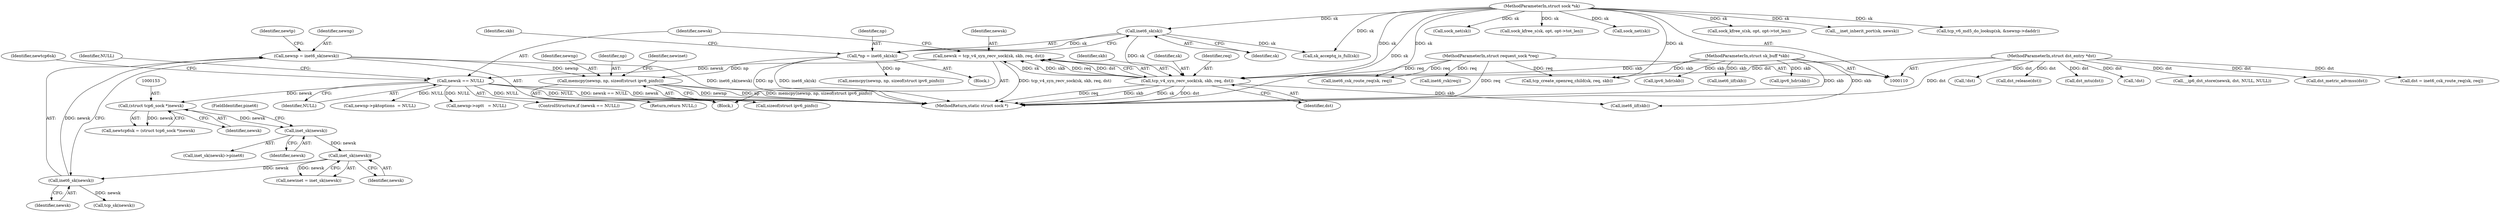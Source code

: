 digraph "0_linux_f6d8bd051c391c1c0458a30b2a7abcd939329259_33@API" {
"1000176" [label="(Call,memcpy(newnp, np, sizeof(struct ipv6_pinfo)))"];
"1000168" [label="(Call,newnp = inet6_sk(newsk))"];
"1000170" [label="(Call,inet6_sk(newsk))"];
"1000166" [label="(Call,inet_sk(newsk))"];
"1000157" [label="(Call,inet_sk(newsk))"];
"1000152" [label="(Call,(struct tcp6_sock *)newsk)"];
"1000145" [label="(Call,newsk == NULL)"];
"1000137" [label="(Call,newsk = tcp_v4_syn_recv_sock(sk, skb, req, dst))"];
"1000139" [label="(Call,tcp_v4_syn_recv_sock(sk, skb, req, dst))"];
"1000121" [label="(Call,inet6_sk(sk))"];
"1000111" [label="(MethodParameterIn,struct sock *sk)"];
"1000112" [label="(MethodParameterIn,struct sk_buff *skb)"];
"1000113" [label="(MethodParameterIn,struct request_sock *req)"];
"1000114" [label="(MethodParameterIn,struct dst_entry *dst)"];
"1000119" [label="(Call,*np = inet6_sk(sk))"];
"1000150" [label="(Call,newtcp6sk = (struct tcp6_sock *)newsk)"];
"1000120" [label="(Identifier,np)"];
"1000137" [label="(Call,newsk = tcp_v4_syn_recv_sock(sk, skb, req, dst))"];
"1000238" [label="(Call,inet6_iif(skb))"];
"1000171" [label="(Identifier,newsk)"];
"1000149" [label="(Identifier,NULL)"];
"1000176" [label="(Call,memcpy(newnp, np, sizeof(struct ipv6_pinfo)))"];
"1000141" [label="(Identifier,skb)"];
"1000151" [label="(Identifier,newtcp6sk)"];
"1000121" [label="(Call,inet6_sk(sk))"];
"1000147" [label="(Identifier,NULL)"];
"1000167" [label="(Identifier,newsk)"];
"1000146" [label="(Identifier,newsk)"];
"1000577" [label="(Call,sock_net(sk))"];
"1000589" [label="(Call,sock_kfree_s(sk, opt, opt->tot_len))"];
"1000258" [label="(Call,inet6_rsk(req))"];
"1000273" [label="(Call,dst = inet6_csk_route_req(sk, req))"];
"1000156" [label="(Call,inet_sk(newsk)->pinet6)"];
"1000599" [label="(Call,sock_net(sk))"];
"1000329" [label="(Call,memcpy(newnp, np, sizeof(struct ipv6_pinfo)))"];
"1000164" [label="(Call,newinet = inet_sk(newsk))"];
"1000122" [label="(Identifier,sk)"];
"1000224" [label="(Call,newnp->pktoptions  = NULL)"];
"1000152" [label="(Call,(struct tcp6_sock *)newsk)"];
"1000229" [label="(Call,newnp->opt\t   = NULL)"];
"1000144" [label="(ControlStructure,if (newsk == NULL))"];
"1000177" [label="(Identifier,newnp)"];
"1000178" [label="(Identifier,np)"];
"1000119" [label="(Call,*np = inet6_sk(sk))"];
"1000112" [label="(MethodParameterIn,struct sk_buff *skb)"];
"1000157" [label="(Call,inet_sk(newsk))"];
"1000139" [label="(Call,tcp_v4_syn_recv_sock(sk, skb, req, dst))"];
"1000266" [label="(Call,sk_acceptq_is_full(sk))"];
"1000275" [label="(Call,inet6_csk_route_req(sk, req))"];
"1000114" [label="(MethodParameterIn,struct dst_entry *dst)"];
"1000159" [label="(FieldIdentifier,pinet6)"];
"1000270" [label="(Call,!dst)"];
"1000595" [label="(Call,dst_release(dst))"];
"1000170" [label="(Call,inet6_sk(newsk))"];
"1000284" [label="(Call,tcp_create_openreq_child(sk, req, skb))"];
"1000143" [label="(Identifier,dst)"];
"1000245" [label="(Call,ipv6_hdr(skb))"];
"1000115" [label="(Block,)"];
"1000136" [label="(Block,)"];
"1000463" [label="(Call,sock_kfree_s(sk, opt, opt->tot_len))"];
"1000499" [label="(Call,dst_mtu(dst))"];
"1000444" [label="(Call,ipv6_hdr(skb))"];
"1000166" [label="(Call,inet_sk(newsk))"];
"1000132" [label="(Identifier,skb)"];
"1000562" [label="(Call,__inet_inherit_port(sk, newsk))"];
"1000148" [label="(Return,return NULL;)"];
"1000173" [label="(Identifier,newtp)"];
"1000183" [label="(Identifier,newinet)"];
"1000158" [label="(Identifier,newsk)"];
"1000437" [label="(Call,inet6_iif(skb))"];
"1000179" [label="(Call,sizeof(struct ipv6_pinfo))"];
"1000138" [label="(Identifier,newsk)"];
"1000279" [label="(Call,!dst)"];
"1000298" [label="(Call,__ip6_dst_store(newsk, dst, NULL, NULL))"];
"1000111" [label="(MethodParameterIn,struct sock *sk)"];
"1000113" [label="(MethodParameterIn,struct request_sock *req)"];
"1000527" [label="(Call,tcp_v6_md5_do_lookup(sk, &newnp->daddr))"];
"1000604" [label="(MethodReturn,static struct sock *)"];
"1000169" [label="(Identifier,newnp)"];
"1000154" [label="(Identifier,newsk)"];
"1000145" [label="(Call,newsk == NULL)"];
"1000140" [label="(Identifier,sk)"];
"1000142" [label="(Identifier,req)"];
"1000505" [label="(Call,dst_metric_advmss(dst))"];
"1000168" [label="(Call,newnp = inet6_sk(newsk))"];
"1000174" [label="(Call,tcp_sk(newsk))"];
"1000176" -> "1000136"  [label="AST: "];
"1000176" -> "1000179"  [label="CFG: "];
"1000177" -> "1000176"  [label="AST: "];
"1000178" -> "1000176"  [label="AST: "];
"1000179" -> "1000176"  [label="AST: "];
"1000183" -> "1000176"  [label="CFG: "];
"1000176" -> "1000604"  [label="DDG: np"];
"1000176" -> "1000604"  [label="DDG: memcpy(newnp, np, sizeof(struct ipv6_pinfo))"];
"1000176" -> "1000604"  [label="DDG: newnp"];
"1000168" -> "1000176"  [label="DDG: newnp"];
"1000119" -> "1000176"  [label="DDG: np"];
"1000168" -> "1000136"  [label="AST: "];
"1000168" -> "1000170"  [label="CFG: "];
"1000169" -> "1000168"  [label="AST: "];
"1000170" -> "1000168"  [label="AST: "];
"1000173" -> "1000168"  [label="CFG: "];
"1000168" -> "1000604"  [label="DDG: inet6_sk(newsk)"];
"1000170" -> "1000168"  [label="DDG: newsk"];
"1000170" -> "1000171"  [label="CFG: "];
"1000171" -> "1000170"  [label="AST: "];
"1000166" -> "1000170"  [label="DDG: newsk"];
"1000170" -> "1000174"  [label="DDG: newsk"];
"1000166" -> "1000164"  [label="AST: "];
"1000166" -> "1000167"  [label="CFG: "];
"1000167" -> "1000166"  [label="AST: "];
"1000164" -> "1000166"  [label="CFG: "];
"1000166" -> "1000164"  [label="DDG: newsk"];
"1000157" -> "1000166"  [label="DDG: newsk"];
"1000157" -> "1000156"  [label="AST: "];
"1000157" -> "1000158"  [label="CFG: "];
"1000158" -> "1000157"  [label="AST: "];
"1000159" -> "1000157"  [label="CFG: "];
"1000152" -> "1000157"  [label="DDG: newsk"];
"1000152" -> "1000150"  [label="AST: "];
"1000152" -> "1000154"  [label="CFG: "];
"1000153" -> "1000152"  [label="AST: "];
"1000154" -> "1000152"  [label="AST: "];
"1000150" -> "1000152"  [label="CFG: "];
"1000152" -> "1000150"  [label="DDG: newsk"];
"1000145" -> "1000152"  [label="DDG: newsk"];
"1000145" -> "1000144"  [label="AST: "];
"1000145" -> "1000147"  [label="CFG: "];
"1000146" -> "1000145"  [label="AST: "];
"1000147" -> "1000145"  [label="AST: "];
"1000149" -> "1000145"  [label="CFG: "];
"1000151" -> "1000145"  [label="CFG: "];
"1000145" -> "1000604"  [label="DDG: newsk == NULL"];
"1000145" -> "1000604"  [label="DDG: newsk"];
"1000145" -> "1000604"  [label="DDG: NULL"];
"1000137" -> "1000145"  [label="DDG: newsk"];
"1000145" -> "1000148"  [label="DDG: NULL"];
"1000145" -> "1000224"  [label="DDG: NULL"];
"1000145" -> "1000229"  [label="DDG: NULL"];
"1000137" -> "1000136"  [label="AST: "];
"1000137" -> "1000139"  [label="CFG: "];
"1000138" -> "1000137"  [label="AST: "];
"1000139" -> "1000137"  [label="AST: "];
"1000146" -> "1000137"  [label="CFG: "];
"1000137" -> "1000604"  [label="DDG: tcp_v4_syn_recv_sock(sk, skb, req, dst)"];
"1000139" -> "1000137"  [label="DDG: sk"];
"1000139" -> "1000137"  [label="DDG: skb"];
"1000139" -> "1000137"  [label="DDG: req"];
"1000139" -> "1000137"  [label="DDG: dst"];
"1000139" -> "1000143"  [label="CFG: "];
"1000140" -> "1000139"  [label="AST: "];
"1000141" -> "1000139"  [label="AST: "];
"1000142" -> "1000139"  [label="AST: "];
"1000143" -> "1000139"  [label="AST: "];
"1000139" -> "1000604"  [label="DDG: req"];
"1000139" -> "1000604"  [label="DDG: skb"];
"1000139" -> "1000604"  [label="DDG: sk"];
"1000139" -> "1000604"  [label="DDG: dst"];
"1000121" -> "1000139"  [label="DDG: sk"];
"1000111" -> "1000139"  [label="DDG: sk"];
"1000112" -> "1000139"  [label="DDG: skb"];
"1000113" -> "1000139"  [label="DDG: req"];
"1000114" -> "1000139"  [label="DDG: dst"];
"1000139" -> "1000238"  [label="DDG: skb"];
"1000121" -> "1000119"  [label="AST: "];
"1000121" -> "1000122"  [label="CFG: "];
"1000122" -> "1000121"  [label="AST: "];
"1000119" -> "1000121"  [label="CFG: "];
"1000121" -> "1000119"  [label="DDG: sk"];
"1000111" -> "1000121"  [label="DDG: sk"];
"1000121" -> "1000266"  [label="DDG: sk"];
"1000111" -> "1000110"  [label="AST: "];
"1000111" -> "1000604"  [label="DDG: sk"];
"1000111" -> "1000266"  [label="DDG: sk"];
"1000111" -> "1000275"  [label="DDG: sk"];
"1000111" -> "1000284"  [label="DDG: sk"];
"1000111" -> "1000463"  [label="DDG: sk"];
"1000111" -> "1000527"  [label="DDG: sk"];
"1000111" -> "1000562"  [label="DDG: sk"];
"1000111" -> "1000577"  [label="DDG: sk"];
"1000111" -> "1000589"  [label="DDG: sk"];
"1000111" -> "1000599"  [label="DDG: sk"];
"1000112" -> "1000110"  [label="AST: "];
"1000112" -> "1000604"  [label="DDG: skb"];
"1000112" -> "1000238"  [label="DDG: skb"];
"1000112" -> "1000245"  [label="DDG: skb"];
"1000112" -> "1000284"  [label="DDG: skb"];
"1000112" -> "1000437"  [label="DDG: skb"];
"1000112" -> "1000444"  [label="DDG: skb"];
"1000113" -> "1000110"  [label="AST: "];
"1000113" -> "1000604"  [label="DDG: req"];
"1000113" -> "1000258"  [label="DDG: req"];
"1000113" -> "1000275"  [label="DDG: req"];
"1000113" -> "1000284"  [label="DDG: req"];
"1000114" -> "1000110"  [label="AST: "];
"1000114" -> "1000604"  [label="DDG: dst"];
"1000114" -> "1000270"  [label="DDG: dst"];
"1000114" -> "1000273"  [label="DDG: dst"];
"1000114" -> "1000279"  [label="DDG: dst"];
"1000114" -> "1000298"  [label="DDG: dst"];
"1000114" -> "1000499"  [label="DDG: dst"];
"1000114" -> "1000505"  [label="DDG: dst"];
"1000114" -> "1000595"  [label="DDG: dst"];
"1000119" -> "1000115"  [label="AST: "];
"1000120" -> "1000119"  [label="AST: "];
"1000132" -> "1000119"  [label="CFG: "];
"1000119" -> "1000604"  [label="DDG: inet6_sk(sk)"];
"1000119" -> "1000604"  [label="DDG: np"];
"1000119" -> "1000329"  [label="DDG: np"];
}
